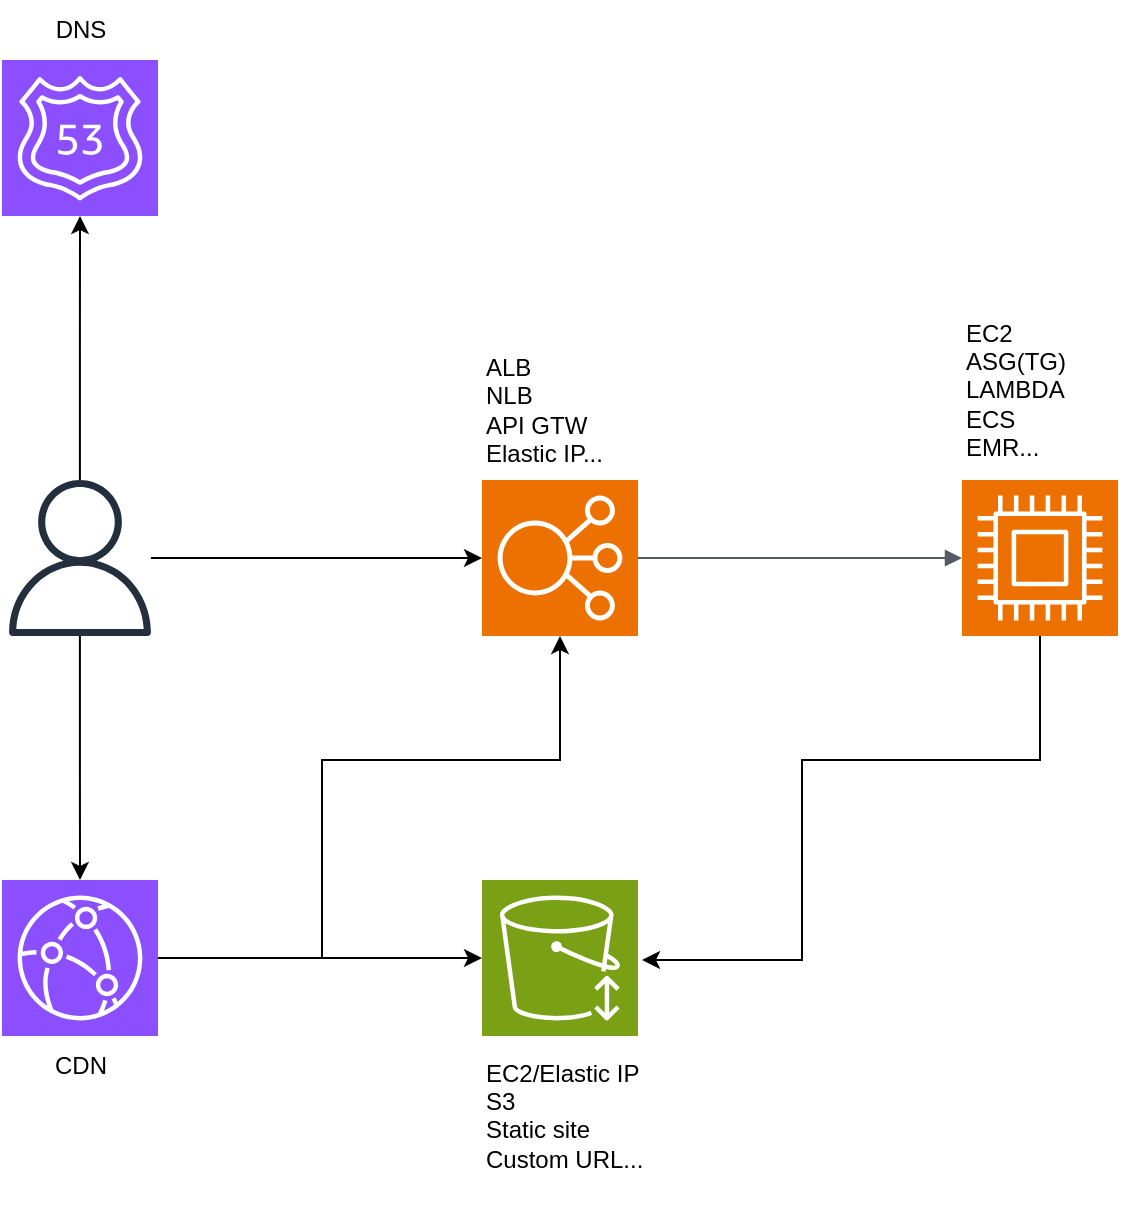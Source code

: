 <mxfile version="26.0.7">
  <diagram name="Página-1" id="9f6Sazp7KpMsY-wFvkl9">
    <mxGraphModel dx="1736" dy="629" grid="1" gridSize="10" guides="1" tooltips="1" connect="1" arrows="1" fold="1" page="1" pageScale="1" pageWidth="583" pageHeight="827" math="0" shadow="0">
      <root>
        <mxCell id="0" />
        <mxCell id="1" parent="0" />
        <mxCell id="whCwmFkhaiGLr7zHdmOv-8" value="01-usuario" parent="0" />
        <mxCell id="whCwmFkhaiGLr7zHdmOv-9" value="" style="sketch=0;outlineConnect=0;fontColor=#232F3E;gradientColor=none;fillColor=#232F3D;strokeColor=none;dashed=0;verticalLabelPosition=bottom;verticalAlign=top;align=center;html=1;fontSize=12;fontStyle=0;aspect=fixed;pointerEvents=1;shape=mxgraph.aws4.user;" vertex="1" parent="whCwmFkhaiGLr7zHdmOv-8">
          <mxGeometry x="160" y="360" width="78" height="78" as="geometry" />
        </mxCell>
        <mxCell id="whCwmFkhaiGLr7zHdmOv-11" value="02-router_53" parent="0" />
        <mxCell id="whCwmFkhaiGLr7zHdmOv-12" value="" style="sketch=0;points=[[0,0,0],[0.25,0,0],[0.5,0,0],[0.75,0,0],[1,0,0],[0,1,0],[0.25,1,0],[0.5,1,0],[0.75,1,0],[1,1,0],[0,0.25,0],[0,0.5,0],[0,0.75,0],[1,0.25,0],[1,0.5,0],[1,0.75,0]];outlineConnect=0;fontColor=#232F3E;fillColor=#8C4FFF;strokeColor=#ffffff;dashed=0;verticalLabelPosition=bottom;verticalAlign=top;align=center;html=1;fontSize=12;fontStyle=0;aspect=fixed;shape=mxgraph.aws4.resourceIcon;resIcon=mxgraph.aws4.route_53;" vertex="1" parent="whCwmFkhaiGLr7zHdmOv-11">
          <mxGeometry x="160" y="150" width="78" height="78" as="geometry" />
        </mxCell>
        <mxCell id="whCwmFkhaiGLr7zHdmOv-45" value="DNS" style="text;html=1;align=center;verticalAlign=middle;resizable=0;points=[];autosize=1;strokeColor=none;fillColor=none;" vertex="1" parent="whCwmFkhaiGLr7zHdmOv-11">
          <mxGeometry x="174" y="120" width="50" height="30" as="geometry" />
        </mxCell>
        <mxCell id="whCwmFkhaiGLr7zHdmOv-75" style="edgeStyle=orthogonalEdgeStyle;rounded=0;orthogonalLoop=1;jettySize=auto;html=1;entryX=0.5;entryY=1;entryDx=0;entryDy=0;entryPerimeter=0;" edge="1" parent="whCwmFkhaiGLr7zHdmOv-11" source="whCwmFkhaiGLr7zHdmOv-9" target="whCwmFkhaiGLr7zHdmOv-12">
          <mxGeometry relative="1" as="geometry" />
        </mxCell>
        <mxCell id="whCwmFkhaiGLr7zHdmOv-14" value="03-cloudFront" parent="0" />
        <mxCell id="whCwmFkhaiGLr7zHdmOv-15" value="" style="sketch=0;points=[[0,0,0],[0.25,0,0],[0.5,0,0],[0.75,0,0],[1,0,0],[0,1,0],[0.25,1,0],[0.5,1,0],[0.75,1,0],[1,1,0],[0,0.25,0],[0,0.5,0],[0,0.75,0],[1,0.25,0],[1,0.5,0],[1,0.75,0]];outlineConnect=0;fontColor=#232F3E;fillColor=#8C4FFF;strokeColor=#ffffff;dashed=0;verticalLabelPosition=bottom;verticalAlign=top;align=center;html=1;fontSize=12;fontStyle=0;aspect=fixed;shape=mxgraph.aws4.resourceIcon;resIcon=mxgraph.aws4.cloudfront;" vertex="1" parent="whCwmFkhaiGLr7zHdmOv-14">
          <mxGeometry x="160" y="560" width="78" height="78" as="geometry" />
        </mxCell>
        <mxCell id="whCwmFkhaiGLr7zHdmOv-40" value="CDN" style="text;html=1;align=center;verticalAlign=middle;resizable=0;points=[];autosize=1;strokeColor=none;fillColor=none;" vertex="1" parent="whCwmFkhaiGLr7zHdmOv-14">
          <mxGeometry x="174" y="638" width="50" height="30" as="geometry" />
        </mxCell>
        <mxCell id="whCwmFkhaiGLr7zHdmOv-73" style="edgeStyle=orthogonalEdgeStyle;rounded=0;orthogonalLoop=1;jettySize=auto;html=1;entryX=0.5;entryY=0;entryDx=0;entryDy=0;entryPerimeter=0;" edge="1" parent="whCwmFkhaiGLr7zHdmOv-14" source="whCwmFkhaiGLr7zHdmOv-9" target="whCwmFkhaiGLr7zHdmOv-15">
          <mxGeometry relative="1" as="geometry" />
        </mxCell>
        <mxCell id="whCwmFkhaiGLr7zHdmOv-17" value="04-static_files" parent="0" />
        <mxCell id="whCwmFkhaiGLr7zHdmOv-18" value="" style="sketch=0;points=[[0,0,0],[0.25,0,0],[0.5,0,0],[0.75,0,0],[1,0,0],[0,1,0],[0.25,1,0],[0.5,1,0],[0.75,1,0],[1,1,0],[0,0.25,0],[0,0.5,0],[0,0.75,0],[1,0.25,0],[1,0.5,0],[1,0.75,0]];outlineConnect=0;fontColor=#232F3E;fillColor=#7AA116;strokeColor=#ffffff;dashed=0;verticalLabelPosition=bottom;verticalAlign=top;align=center;html=1;fontSize=12;fontStyle=0;aspect=fixed;shape=mxgraph.aws4.resourceIcon;resIcon=mxgraph.aws4.infrequent_access_storage_class;" vertex="1" parent="whCwmFkhaiGLr7zHdmOv-17">
          <mxGeometry x="400" y="560" width="78" height="78" as="geometry" />
        </mxCell>
        <mxCell id="whCwmFkhaiGLr7zHdmOv-25" value="EC2/Elastic IP&lt;br&gt;S3&lt;div&gt;&lt;span style=&quot;background-color: transparent; color: light-dark(rgb(0, 0, 0), rgb(255, 255, 255));&quot;&gt;Static site&lt;/span&gt;&lt;div&gt;&lt;div&gt;Custom URL...&lt;div&gt;&lt;br&gt;&lt;/div&gt;&lt;/div&gt;&lt;/div&gt;&lt;/div&gt;" style="text;html=1;align=left;verticalAlign=middle;resizable=0;points=[];autosize=1;strokeColor=none;fillColor=none;" vertex="1" parent="whCwmFkhaiGLr7zHdmOv-17">
          <mxGeometry x="400" y="640" width="100" height="90" as="geometry" />
        </mxCell>
        <mxCell id="whCwmFkhaiGLr7zHdmOv-59" style="edgeStyle=orthogonalEdgeStyle;rounded=0;orthogonalLoop=1;jettySize=auto;html=1;entryX=0.5;entryY=1;entryDx=0;entryDy=0;entryPerimeter=0;" edge="1" parent="whCwmFkhaiGLr7zHdmOv-17" source="whCwmFkhaiGLr7zHdmOv-15" target="whCwmFkhaiGLr7zHdmOv-28">
          <mxGeometry relative="1" as="geometry">
            <Array as="points">
              <mxPoint x="320" y="599" />
              <mxPoint x="320" y="500" />
              <mxPoint x="439" y="500" />
            </Array>
          </mxGeometry>
        </mxCell>
        <mxCell id="whCwmFkhaiGLr7zHdmOv-76" style="edgeStyle=orthogonalEdgeStyle;rounded=0;orthogonalLoop=1;jettySize=auto;html=1;" edge="1" parent="whCwmFkhaiGLr7zHdmOv-17" source="whCwmFkhaiGLr7zHdmOv-15" target="whCwmFkhaiGLr7zHdmOv-18">
          <mxGeometry relative="1" as="geometry" />
        </mxCell>
        <mxCell id="whCwmFkhaiGLr7zHdmOv-27" value="05-alb" parent="0" />
        <mxCell id="whCwmFkhaiGLr7zHdmOv-28" value="" style="sketch=0;points=[[0,0,0],[0.25,0,0],[0.5,0,0],[0.75,0,0],[1,0,0],[0,1,0],[0.25,1,0],[0.5,1,0],[0.75,1,0],[1,1,0],[0,0.25,0],[0,0.5,0],[0,0.75,0],[1,0.25,0],[1,0.5,0],[1,0.75,0]];outlineConnect=0;fontColor=#232F3E;fillColor=#ED7100;strokeColor=#ffffff;dashed=0;verticalLabelPosition=bottom;verticalAlign=top;align=center;html=1;fontSize=12;fontStyle=0;aspect=fixed;shape=mxgraph.aws4.resourceIcon;resIcon=mxgraph.aws4.elastic_load_balancing;" vertex="1" parent="whCwmFkhaiGLr7zHdmOv-27">
          <mxGeometry x="400" y="360" width="78" height="78" as="geometry" />
        </mxCell>
        <mxCell id="whCwmFkhaiGLr7zHdmOv-30" value="ALB&lt;br&gt;NLB&lt;br&gt;API GTW&lt;br&gt;Elastic IP..." style="text;html=1;align=left;verticalAlign=middle;resizable=0;points=[];autosize=1;strokeColor=none;fillColor=none;" vertex="1" parent="whCwmFkhaiGLr7zHdmOv-27">
          <mxGeometry x="400" y="290" width="80" height="70" as="geometry" />
        </mxCell>
        <mxCell id="whCwmFkhaiGLr7zHdmOv-77" style="edgeStyle=orthogonalEdgeStyle;rounded=0;orthogonalLoop=1;jettySize=auto;html=1;" edge="1" parent="whCwmFkhaiGLr7zHdmOv-27" source="whCwmFkhaiGLr7zHdmOv-9" target="whCwmFkhaiGLr7zHdmOv-28">
          <mxGeometry relative="1" as="geometry" />
        </mxCell>
        <mxCell id="whCwmFkhaiGLr7zHdmOv-32" value="06-computer" parent="0" />
        <mxCell id="whCwmFkhaiGLr7zHdmOv-70" style="edgeStyle=orthogonalEdgeStyle;rounded=0;orthogonalLoop=1;jettySize=auto;html=1;" edge="1" parent="whCwmFkhaiGLr7zHdmOv-32" source="whCwmFkhaiGLr7zHdmOv-33">
          <mxGeometry relative="1" as="geometry">
            <mxPoint x="480" y="600" as="targetPoint" />
            <Array as="points">
              <mxPoint x="679" y="500" />
              <mxPoint x="560" y="500" />
              <mxPoint x="560" y="600" />
            </Array>
          </mxGeometry>
        </mxCell>
        <mxCell id="whCwmFkhaiGLr7zHdmOv-33" value="" style="sketch=0;points=[[0,0,0],[0.25,0,0],[0.5,0,0],[0.75,0,0],[1,0,0],[0,1,0],[0.25,1,0],[0.5,1,0],[0.75,1,0],[1,1,0],[0,0.25,0],[0,0.5,0],[0,0.75,0],[1,0.25,0],[1,0.5,0],[1,0.75,0]];outlineConnect=0;fontColor=#232F3E;fillColor=#ED7100;strokeColor=#ffffff;dashed=0;verticalLabelPosition=bottom;verticalAlign=top;align=center;html=1;fontSize=12;fontStyle=0;aspect=fixed;shape=mxgraph.aws4.resourceIcon;resIcon=mxgraph.aws4.compute;" vertex="1" parent="whCwmFkhaiGLr7zHdmOv-32">
          <mxGeometry x="640" y="360" width="78" height="78" as="geometry" />
        </mxCell>
        <mxCell id="whCwmFkhaiGLr7zHdmOv-34" value="" style="edgeStyle=orthogonalEdgeStyle;html=1;endArrow=none;elbow=vertical;startArrow=block;startFill=1;strokeColor=#545B64;rounded=0;exitX=0;exitY=0.5;exitDx=0;exitDy=0;exitPerimeter=0;" edge="1" parent="whCwmFkhaiGLr7zHdmOv-32" source="whCwmFkhaiGLr7zHdmOv-33" target="whCwmFkhaiGLr7zHdmOv-28">
          <mxGeometry width="100" relative="1" as="geometry">
            <mxPoint x="950" y="470" as="sourcePoint" />
            <mxPoint x="1050" y="470" as="targetPoint" />
          </mxGeometry>
        </mxCell>
        <mxCell id="whCwmFkhaiGLr7zHdmOv-35" value="EC2&lt;br&gt;ASG(TG)&lt;div&gt;LAMBDA&lt;div&gt;ECS&lt;div&gt;EMR...&lt;/div&gt;&lt;/div&gt;&lt;/div&gt;" style="text;html=1;align=left;verticalAlign=middle;resizable=0;points=[];autosize=1;strokeColor=none;fillColor=none;" vertex="1" parent="whCwmFkhaiGLr7zHdmOv-32">
          <mxGeometry x="640" y="270" width="70" height="90" as="geometry" />
        </mxCell>
        <mxCell id="whCwmFkhaiGLr7zHdmOv-46" value="07-caching" parent="0" visible="0" />
        <mxCell id="whCwmFkhaiGLr7zHdmOv-47" value="" style="sketch=0;points=[[0,0,0],[0.25,0,0],[0.5,0,0],[0.75,0,0],[1,0,0],[0,1,0],[0.25,1,0],[0.5,1,0],[0.75,1,0],[1,1,0],[0,0.25,0],[0,0.5,0],[0,0.75,0],[1,0.25,0],[1,0.5,0],[1,0.75,0]];outlineConnect=0;fontColor=#232F3E;fillColor=#C925D1;strokeColor=#ffffff;dashed=0;verticalLabelPosition=bottom;verticalAlign=top;align=center;html=1;fontSize=12;fontStyle=0;aspect=fixed;shape=mxgraph.aws4.resourceIcon;resIcon=mxgraph.aws4.elasticache;" vertex="1" parent="whCwmFkhaiGLr7zHdmOv-46">
          <mxGeometry x="880" y="400" width="78" height="78" as="geometry" />
        </mxCell>
        <mxCell id="whCwmFkhaiGLr7zHdmOv-48" style="edgeStyle=orthogonalEdgeStyle;rounded=0;orthogonalLoop=1;jettySize=auto;html=1;entryX=0;entryY=0.5;entryDx=0;entryDy=0;entryPerimeter=0;" edge="1" parent="whCwmFkhaiGLr7zHdmOv-46" source="whCwmFkhaiGLr7zHdmOv-33" target="whCwmFkhaiGLr7zHdmOv-47">
          <mxGeometry relative="1" as="geometry" />
        </mxCell>
        <mxCell id="whCwmFkhaiGLr7zHdmOv-49" value="&lt;div&gt;&lt;span style=&quot;background-color: transparent; color: light-dark(rgb(0, 0, 0), rgb(255, 255, 255));&quot;&gt;ElatiCache&lt;/span&gt;&lt;/div&gt;&lt;div&gt;DynamoDB (DAX)...&lt;br&gt;&lt;div&gt;&lt;br&gt;&lt;/div&gt;&lt;/div&gt;" style="text;html=1;align=left;verticalAlign=middle;resizable=0;points=[];autosize=1;strokeColor=none;fillColor=none;" vertex="1" parent="whCwmFkhaiGLr7zHdmOv-46">
          <mxGeometry x="970" y="418" width="130" height="60" as="geometry" />
        </mxCell>
        <mxCell id="whCwmFkhaiGLr7zHdmOv-50" value="08-database" parent="0" visible="0" />
        <mxCell id="whCwmFkhaiGLr7zHdmOv-51" value="" style="sketch=0;points=[[0,0,0],[0.25,0,0],[0.5,0,0],[0.75,0,0],[1,0,0],[0,1,0],[0.25,1,0],[0.5,1,0],[0.75,1,0],[1,1,0],[0,0.25,0],[0,0.5,0],[0,0.75,0],[1,0.25,0],[1,0.5,0],[1,0.75,0]];outlineConnect=0;fontColor=#232F3E;fillColor=#C925D1;strokeColor=#ffffff;dashed=0;verticalLabelPosition=bottom;verticalAlign=top;align=center;html=1;fontSize=12;fontStyle=0;aspect=fixed;shape=mxgraph.aws4.resourceIcon;resIcon=mxgraph.aws4.database;" vertex="1" parent="whCwmFkhaiGLr7zHdmOv-50">
          <mxGeometry x="880" y="560" width="78" height="78" as="geometry" />
        </mxCell>
        <mxCell id="whCwmFkhaiGLr7zHdmOv-52" style="edgeStyle=orthogonalEdgeStyle;rounded=0;orthogonalLoop=1;jettySize=auto;html=1;" edge="1" parent="whCwmFkhaiGLr7zHdmOv-50" source="whCwmFkhaiGLr7zHdmOv-33" target="whCwmFkhaiGLr7zHdmOv-51">
          <mxGeometry relative="1" as="geometry">
            <Array as="points">
              <mxPoint x="800" y="399" />
              <mxPoint x="800" y="600" />
            </Array>
          </mxGeometry>
        </mxCell>
        <mxCell id="whCwmFkhaiGLr7zHdmOv-53" value="RDS&lt;div&gt;Aurora&lt;/div&gt;&lt;div&gt;DynamoDb&lt;/div&gt;&lt;div&gt;ElasticSearch&lt;/div&gt;&lt;div&gt;S3&lt;/div&gt;&lt;div&gt;Redshift...&lt;/div&gt;" style="text;html=1;align=left;verticalAlign=middle;resizable=0;points=[];autosize=1;strokeColor=none;fillColor=none;" vertex="1" parent="whCwmFkhaiGLr7zHdmOv-50">
          <mxGeometry x="970" y="550" width="100" height="100" as="geometry" />
        </mxCell>
        <mxCell id="whCwmFkhaiGLr7zHdmOv-54" value="09-decoupling" parent="0" visible="0" />
        <mxCell id="whCwmFkhaiGLr7zHdmOv-55" value="" style="sketch=0;points=[[0,0,0],[0.25,0,0],[0.5,0,0],[0.75,0,0],[1,0,0],[0,1,0],[0.25,1,0],[0.5,1,0],[0.75,1,0],[1,1,0],[0,0.25,0],[0,0.5,0],[0,0.75,0],[1,0.25,0],[1,0.5,0],[1,0.75,0]];outlineConnect=0;fontColor=#232F3E;fillColor=#E7157B;strokeColor=#ffffff;dashed=0;verticalLabelPosition=bottom;verticalAlign=top;align=center;html=1;fontSize=12;fontStyle=0;aspect=fixed;shape=mxgraph.aws4.resourceIcon;resIcon=mxgraph.aws4.sqs;" vertex="1" parent="whCwmFkhaiGLr7zHdmOv-54">
          <mxGeometry x="880" y="241" width="78" height="78" as="geometry" />
        </mxCell>
        <mxCell id="whCwmFkhaiGLr7zHdmOv-56" style="edgeStyle=orthogonalEdgeStyle;rounded=0;orthogonalLoop=1;jettySize=auto;html=1;entryX=0;entryY=0.5;entryDx=0;entryDy=0;entryPerimeter=0;" edge="1" parent="whCwmFkhaiGLr7zHdmOv-54" source="whCwmFkhaiGLr7zHdmOv-33" target="whCwmFkhaiGLr7zHdmOv-55">
          <mxGeometry relative="1" as="geometry">
            <Array as="points">
              <mxPoint x="800" y="399" />
              <mxPoint x="800" y="280" />
            </Array>
          </mxGeometry>
        </mxCell>
        <mxCell id="whCwmFkhaiGLr7zHdmOv-57" value="SQS&lt;div&gt;SNS&lt;/div&gt;&lt;div&gt;Kinesis&lt;/div&gt;&lt;div&gt;Amazon MQ&lt;/div&gt;&lt;div&gt;KMS&lt;/div&gt;&lt;div&gt;Step function...&lt;/div&gt;" style="text;html=1;align=left;verticalAlign=middle;resizable=0;points=[];autosize=1;strokeColor=none;fillColor=none;" vertex="1" parent="whCwmFkhaiGLr7zHdmOv-54">
          <mxGeometry x="970" y="230" width="100" height="100" as="geometry" />
        </mxCell>
        <mxCell id="whCwmFkhaiGLr7zHdmOv-60" value="10-storage" parent="0" visible="0" />
        <mxCell id="whCwmFkhaiGLr7zHdmOv-61" value="" style="sketch=0;points=[[0,0,0],[0.25,0,0],[0.5,0,0],[0.75,0,0],[1,0,0],[0,1,0],[0.25,1,0],[0.5,1,0],[0.75,1,0],[1,1,0],[0,0.25,0],[0,0.5,0],[0,0.75,0],[1,0.25,0],[1,0.5,0],[1,0.75,0]];outlineConnect=0;fontColor=#232F3E;fillColor=#7AA116;strokeColor=#ffffff;dashed=0;verticalLabelPosition=bottom;verticalAlign=top;align=center;html=1;fontSize=12;fontStyle=0;aspect=fixed;shape=mxgraph.aws4.resourceIcon;resIcon=mxgraph.aws4.elastic_file_system;" vertex="1" parent="whCwmFkhaiGLr7zHdmOv-60">
          <mxGeometry x="880" y="80" width="78" height="78" as="geometry" />
        </mxCell>
        <mxCell id="whCwmFkhaiGLr7zHdmOv-62" style="edgeStyle=orthogonalEdgeStyle;rounded=0;orthogonalLoop=1;jettySize=auto;html=1;entryX=0;entryY=0.5;entryDx=0;entryDy=0;entryPerimeter=0;" edge="1" parent="whCwmFkhaiGLr7zHdmOv-60" source="whCwmFkhaiGLr7zHdmOv-33" target="whCwmFkhaiGLr7zHdmOv-61">
          <mxGeometry relative="1" as="geometry" />
        </mxCell>
        <mxCell id="whCwmFkhaiGLr7zHdmOv-63" value="S3&lt;br&gt;Glacier&lt;br&gt;EFS&lt;div&gt;FSX&lt;/div&gt;" style="text;html=1;align=left;verticalAlign=middle;resizable=0;points=[];autosize=1;strokeColor=none;fillColor=none;" vertex="1" parent="whCwmFkhaiGLr7zHdmOv-60">
          <mxGeometry x="965" y="80" width="60" height="70" as="geometry" />
        </mxCell>
        <mxCell id="whCwmFkhaiGLr7zHdmOv-78" value="11-security" parent="0" visible="0" />
        <mxCell id="whCwmFkhaiGLr7zHdmOv-79" value="" style="sketch=0;points=[[0,0,0],[0.25,0,0],[0.5,0,0],[0.75,0,0],[1,0,0],[0,1,0],[0.25,1,0],[0.5,1,0],[0.75,1,0],[1,1,0],[0,0.25,0],[0,0.5,0],[0,0.75,0],[1,0.25,0],[1,0.5,0],[1,0.75,0]];outlineConnect=0;fontColor=#232F3E;fillColor=#DD344C;strokeColor=#ffffff;dashed=0;verticalLabelPosition=bottom;verticalAlign=top;align=center;html=1;fontSize=12;fontStyle=0;aspect=fixed;shape=mxgraph.aws4.resourceIcon;resIcon=mxgraph.aws4.security_identity_and_compliance;" vertex="1" parent="whCwmFkhaiGLr7zHdmOv-78">
          <mxGeometry x="401" y="80" width="78" height="78" as="geometry" />
        </mxCell>
        <mxCell id="whCwmFkhaiGLr7zHdmOv-80" value="SEGURANÇA" style="text;html=1;align=center;verticalAlign=middle;resizable=0;points=[];autosize=1;strokeColor=none;fillColor=none;" vertex="1" parent="whCwmFkhaiGLr7zHdmOv-78">
          <mxGeometry x="390" y="158" width="100" height="30" as="geometry" />
        </mxCell>
        <mxCell id="whCwmFkhaiGLr7zHdmOv-82" value="12-cost" parent="0" visible="0" />
        <mxCell id="whCwmFkhaiGLr7zHdmOv-83" value="ECONOMIA" style="sketch=0;points=[[0,0,0],[0.25,0,0],[0.5,0,0],[0.75,0,0],[1,0,0],[0,1,0],[0.25,1,0],[0.5,1,0],[0.75,1,0],[1,1,0],[0,0.25,0],[0,0.5,0],[0,0.75,0],[1,0.25,0],[1,0.5,0],[1,0.75,0]];outlineConnect=0;fontColor=#232F3E;fillColor=#7AA116;strokeColor=#ffffff;dashed=0;verticalLabelPosition=bottom;verticalAlign=top;align=center;html=1;fontSize=12;fontStyle=0;aspect=fixed;shape=mxgraph.aws4.resourceIcon;resIcon=mxgraph.aws4.savings_plans;" vertex="1" parent="whCwmFkhaiGLr7zHdmOv-82">
          <mxGeometry x="521" y="81" width="78" height="78" as="geometry" />
        </mxCell>
        <mxCell id="whCwmFkhaiGLr7zHdmOv-85" value="13-observability" parent="0" visible="0" />
        <mxCell id="whCwmFkhaiGLr7zHdmOv-86" value="OBSERVABILITY" style="sketch=0;points=[[0,0,0],[0.25,0,0],[0.5,0,0],[0.75,0,0],[1,0,0],[0,1,0],[0.25,1,0],[0.5,1,0],[0.75,1,0],[1,1,0],[0,0.25,0],[0,0.5,0],[0,0.75,0],[1,0.25,0],[1,0.5,0],[1,0.75,0]];points=[[0,0,0],[0.25,0,0],[0.5,0,0],[0.75,0,0],[1,0,0],[0,1,0],[0.25,1,0],[0.5,1,0],[0.75,1,0],[1,1,0],[0,0.25,0],[0,0.5,0],[0,0.75,0],[1,0.25,0],[1,0.5,0],[1,0.75,0]];outlineConnect=0;fontColor=#232F3E;fillColor=#E7157B;strokeColor=#ffffff;dashed=0;verticalLabelPosition=bottom;verticalAlign=top;align=center;html=1;fontSize=12;fontStyle=0;aspect=fixed;shape=mxgraph.aws4.resourceIcon;resIcon=mxgraph.aws4.cloudwatch_2;" vertex="1" parent="whCwmFkhaiGLr7zHdmOv-85">
          <mxGeometry x="641" y="80" width="78" height="78" as="geometry" />
        </mxCell>
      </root>
    </mxGraphModel>
  </diagram>
</mxfile>
